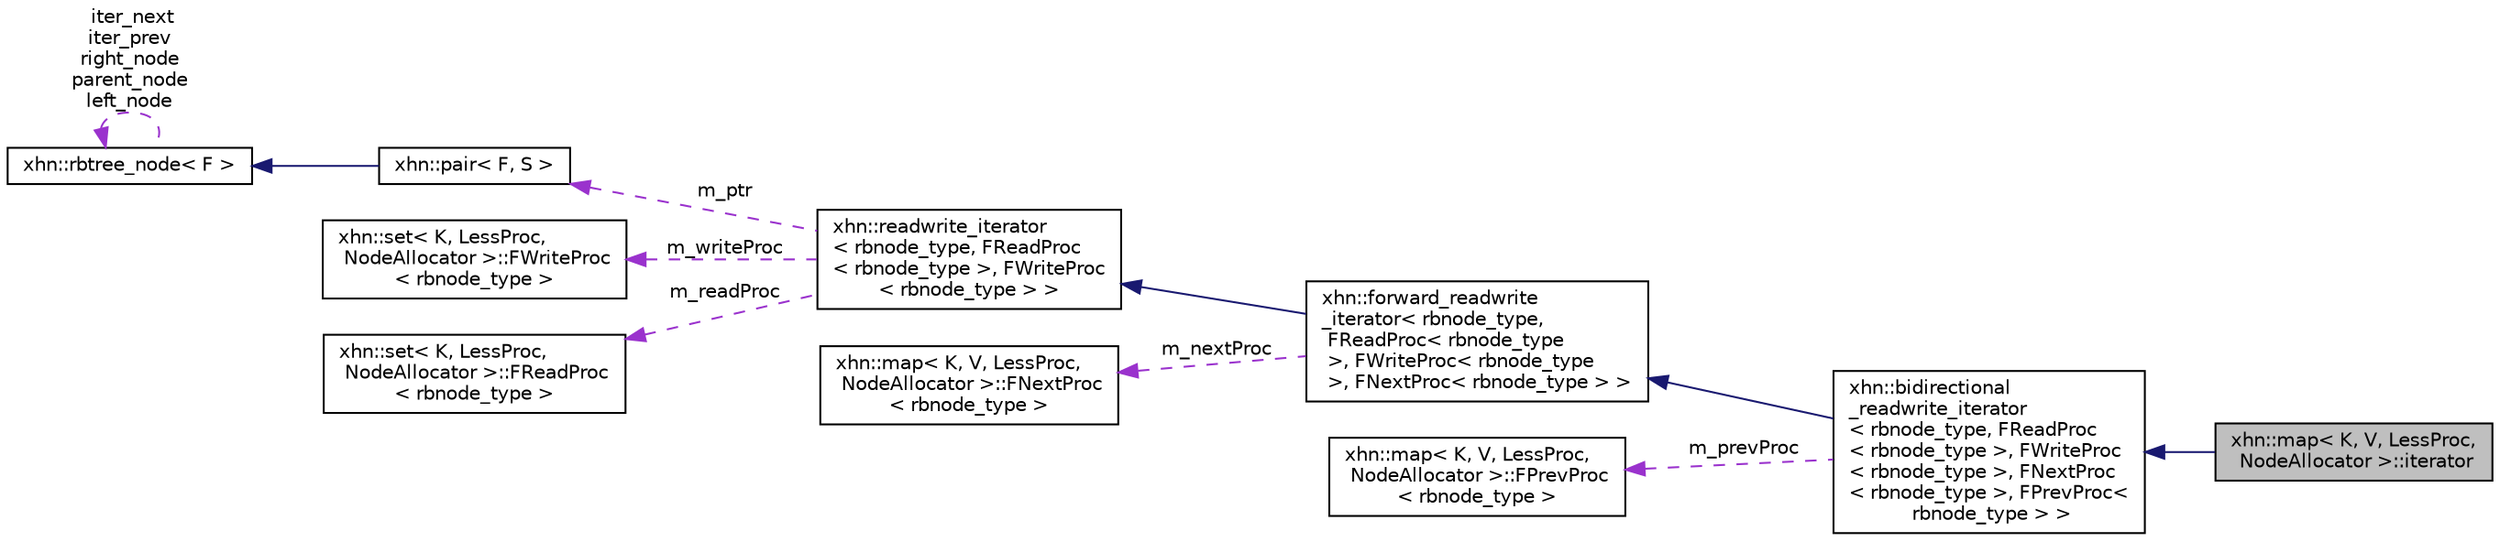 digraph "xhn::map&lt; K, V, LessProc, NodeAllocator &gt;::iterator"
{
  edge [fontname="Helvetica",fontsize="10",labelfontname="Helvetica",labelfontsize="10"];
  node [fontname="Helvetica",fontsize="10",shape=record];
  rankdir="LR";
  Node1 [label="xhn::map\< K, V, LessProc,\l NodeAllocator \>::iterator",height=0.2,width=0.4,color="black", fillcolor="grey75", style="filled", fontcolor="black"];
  Node2 -> Node1 [dir="back",color="midnightblue",fontsize="10",style="solid",fontname="Helvetica"];
  Node2 [label="xhn::bidirectional\l_readwrite_iterator\l\< rbnode_type, FReadProc\l\< rbnode_type \>, FWriteProc\l\< rbnode_type \>, FNextProc\l\< rbnode_type \>, FPrevProc\<\l rbnode_type \> \>",height=0.2,width=0.4,color="black", fillcolor="white", style="filled",URL="$classxhn_1_1bidirectional__readwrite__iterator.html"];
  Node3 -> Node2 [dir="back",color="midnightblue",fontsize="10",style="solid",fontname="Helvetica"];
  Node3 [label="xhn::forward_readwrite\l_iterator\< rbnode_type,\l FReadProc\< rbnode_type\l \>, FWriteProc\< rbnode_type\l \>, FNextProc\< rbnode_type \> \>",height=0.2,width=0.4,color="black", fillcolor="white", style="filled",URL="$classxhn_1_1forward__readwrite__iterator.html"];
  Node4 -> Node3 [dir="back",color="midnightblue",fontsize="10",style="solid",fontname="Helvetica"];
  Node4 [label="xhn::readwrite_iterator\l\< rbnode_type, FReadProc\l\< rbnode_type \>, FWriteProc\l\< rbnode_type \> \>",height=0.2,width=0.4,color="black", fillcolor="white", style="filled",URL="$classxhn_1_1readwrite__iterator.html"];
  Node5 -> Node4 [dir="back",color="darkorchid3",fontsize="10",style="dashed",label=" m_ptr" ,fontname="Helvetica"];
  Node5 [label="xhn::pair\< F, S \>",height=0.2,width=0.4,color="black", fillcolor="white", style="filled",URL="$classxhn_1_1pair.html"];
  Node6 -> Node5 [dir="back",color="midnightblue",fontsize="10",style="solid",fontname="Helvetica"];
  Node6 [label="xhn::rbtree_node\< F \>",height=0.2,width=0.4,color="black", fillcolor="white", style="filled",URL="$classxhn_1_1rbtree__node.html"];
  Node6 -> Node6 [dir="back",color="darkorchid3",fontsize="10",style="dashed",label=" iter_next\niter_prev\nright_node\nparent_node\nleft_node" ,fontname="Helvetica"];
  Node7 -> Node4 [dir="back",color="darkorchid3",fontsize="10",style="dashed",label=" m_writeProc" ,fontname="Helvetica"];
  Node7 [label="xhn::set\< K, LessProc,\l NodeAllocator \>::FWriteProc\l\< rbnode_type \>",height=0.2,width=0.4,color="black", fillcolor="white", style="filled",URL="$structxhn_1_1set_1_1_f_write_proc.html"];
  Node8 -> Node4 [dir="back",color="darkorchid3",fontsize="10",style="dashed",label=" m_readProc" ,fontname="Helvetica"];
  Node8 [label="xhn::set\< K, LessProc,\l NodeAllocator \>::FReadProc\l\< rbnode_type \>",height=0.2,width=0.4,color="black", fillcolor="white", style="filled",URL="$structxhn_1_1set_1_1_f_read_proc.html"];
  Node9 -> Node3 [dir="back",color="darkorchid3",fontsize="10",style="dashed",label=" m_nextProc" ,fontname="Helvetica"];
  Node9 [label="xhn::map\< K, V, LessProc,\l NodeAllocator \>::FNextProc\l\< rbnode_type \>",height=0.2,width=0.4,color="black", fillcolor="white", style="filled",URL="$structxhn_1_1map_1_1_f_next_proc.html"];
  Node10 -> Node2 [dir="back",color="darkorchid3",fontsize="10",style="dashed",label=" m_prevProc" ,fontname="Helvetica"];
  Node10 [label="xhn::map\< K, V, LessProc,\l NodeAllocator \>::FPrevProc\l\< rbnode_type \>",height=0.2,width=0.4,color="black", fillcolor="white", style="filled",URL="$structxhn_1_1map_1_1_f_prev_proc.html"];
}
